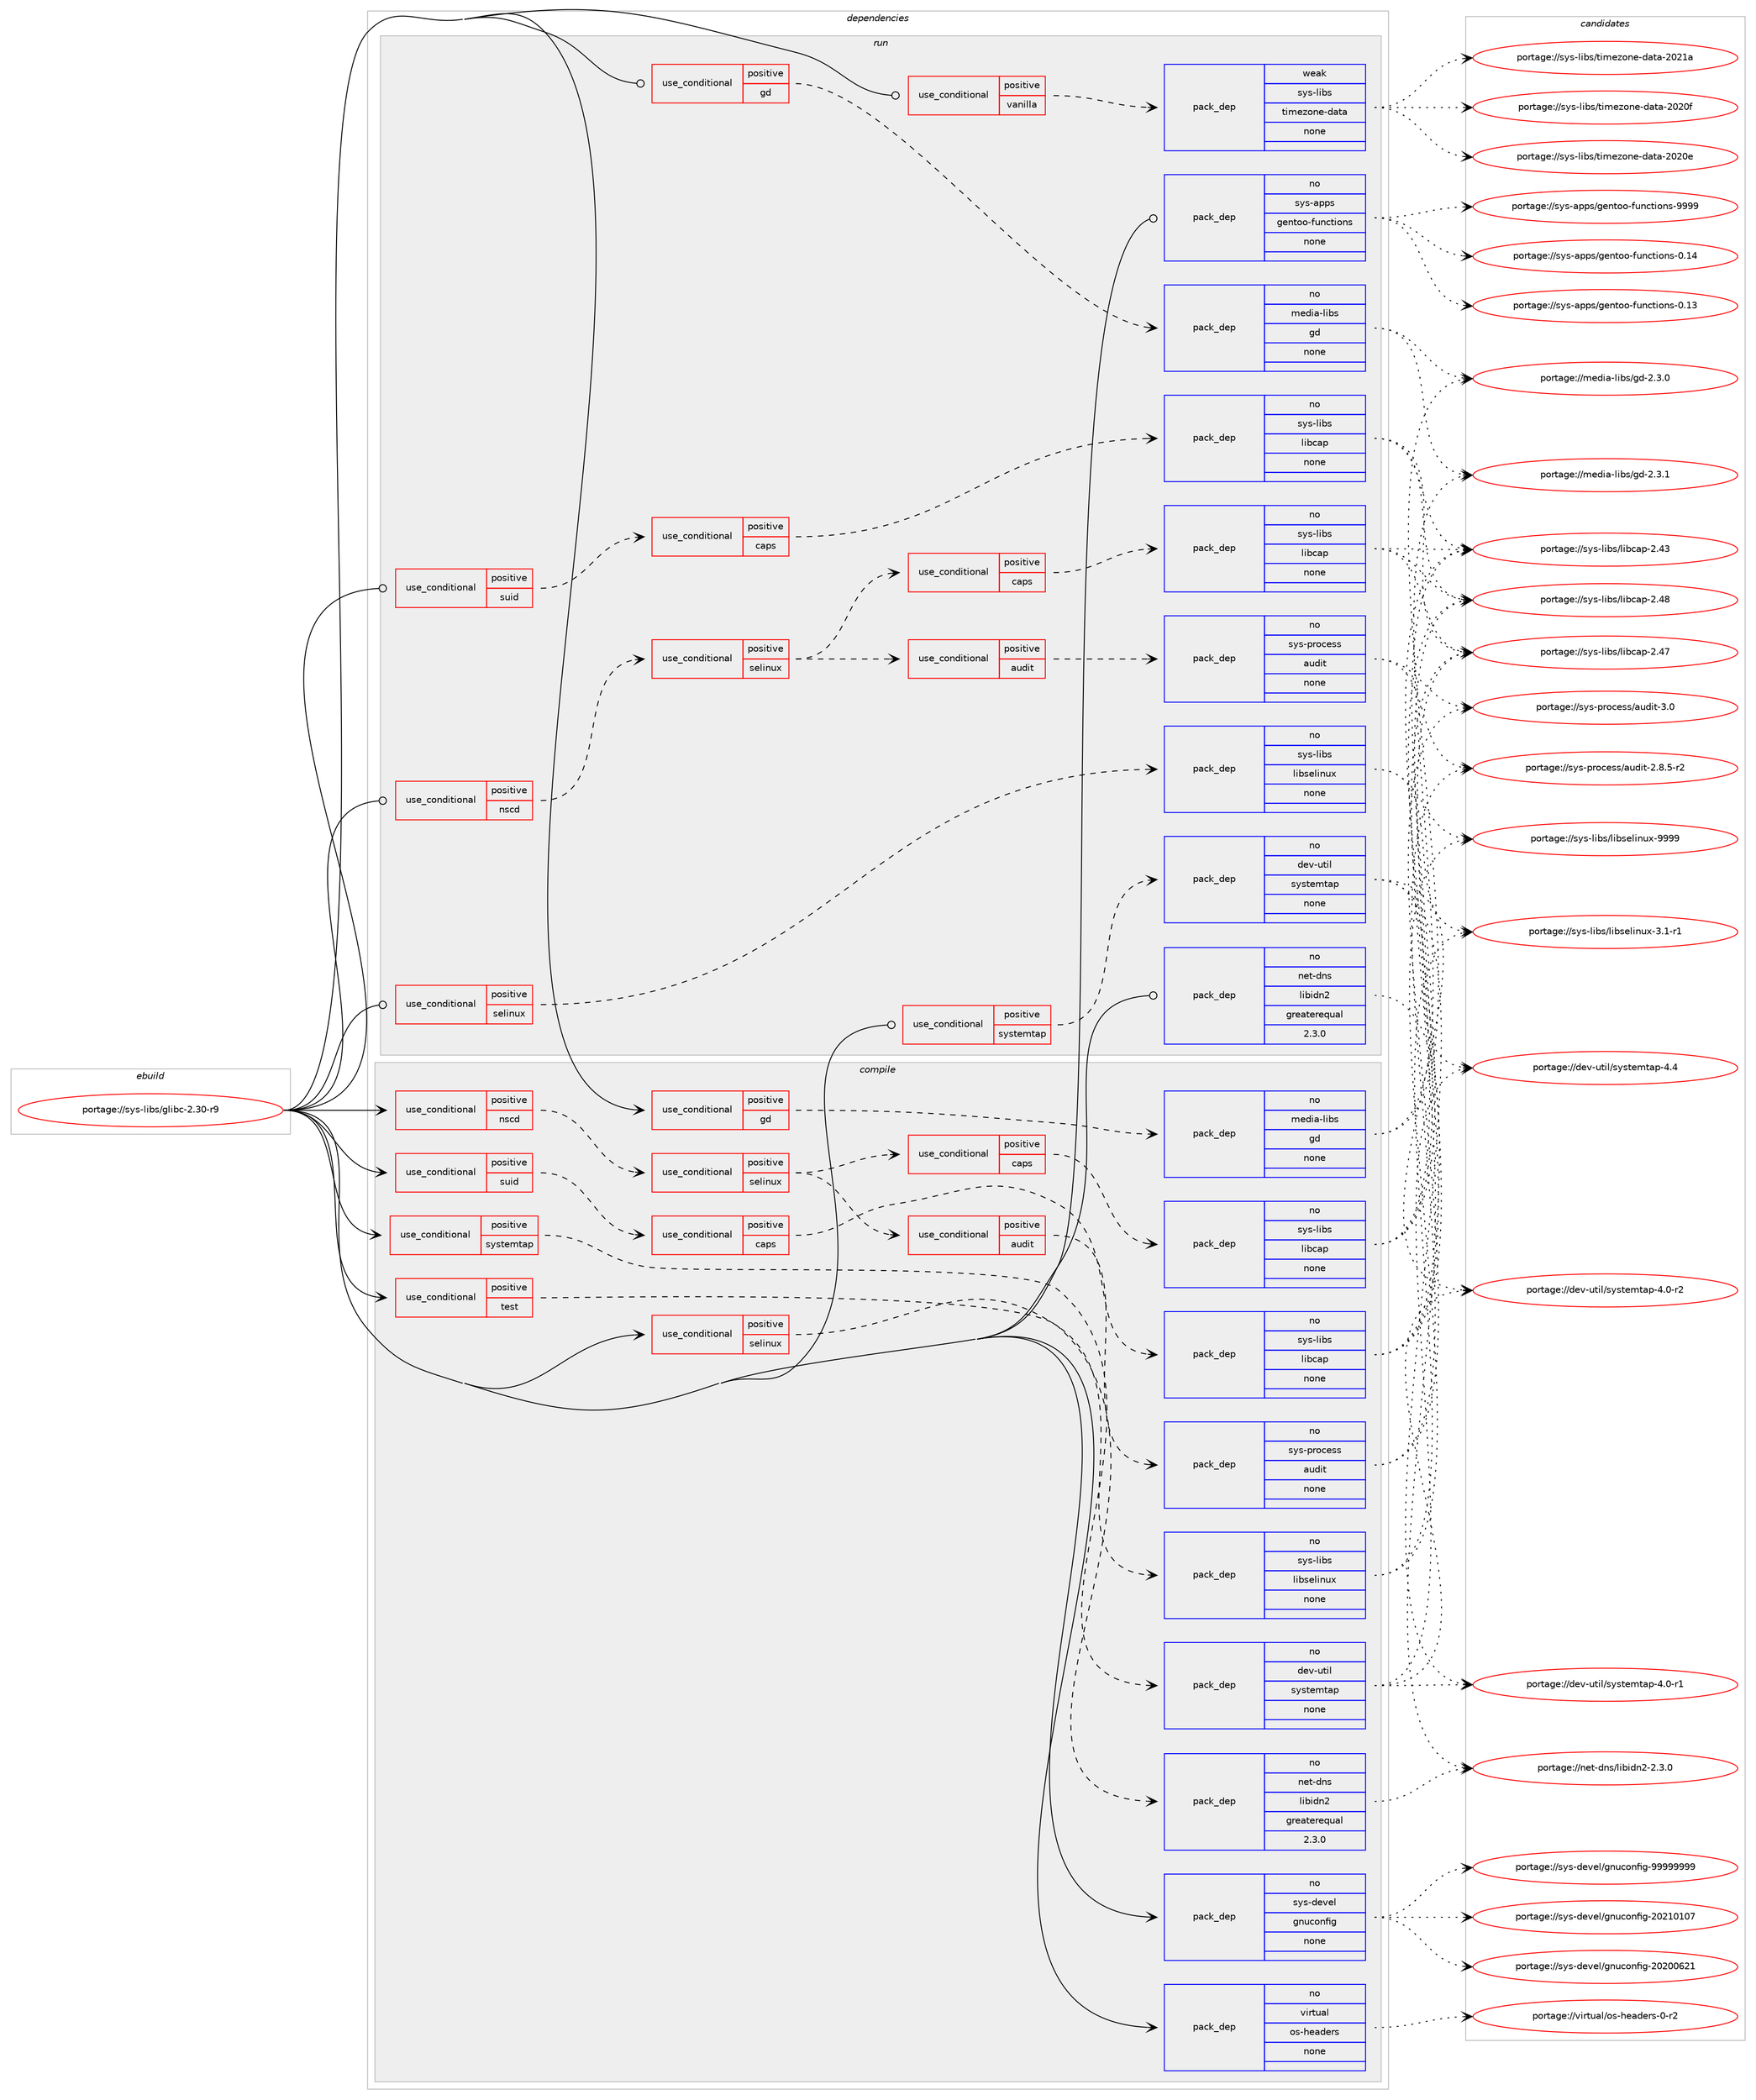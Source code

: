 digraph prolog {

# *************
# Graph options
# *************

newrank=true;
concentrate=true;
compound=true;
graph [rankdir=LR,fontname=Helvetica,fontsize=10,ranksep=1.5];#, ranksep=2.5, nodesep=0.2];
edge  [arrowhead=vee];
node  [fontname=Helvetica,fontsize=10];

# **********
# The ebuild
# **********

subgraph cluster_leftcol {
color=gray;
rank=same;
label=<<i>ebuild</i>>;
id [label="portage://sys-libs/glibc-2.30-r9", color=red, width=4, href="../sys-libs/glibc-2.30-r9.svg"];
}

# ****************
# The dependencies
# ****************

subgraph cluster_midcol {
color=gray;
label=<<i>dependencies</i>>;
subgraph cluster_compile {
fillcolor="#eeeeee";
style=filled;
label=<<i>compile</i>>;
subgraph cond1221 {
dependency4871 [label=<<TABLE BORDER="0" CELLBORDER="1" CELLSPACING="0" CELLPADDING="4"><TR><TD ROWSPAN="3" CELLPADDING="10">use_conditional</TD></TR><TR><TD>positive</TD></TR><TR><TD>gd</TD></TR></TABLE>>, shape=none, color=red];
subgraph pack3583 {
dependency4872 [label=<<TABLE BORDER="0" CELLBORDER="1" CELLSPACING="0" CELLPADDING="4" WIDTH="220"><TR><TD ROWSPAN="6" CELLPADDING="30">pack_dep</TD></TR><TR><TD WIDTH="110">no</TD></TR><TR><TD>media-libs</TD></TR><TR><TD>gd</TD></TR><TR><TD>none</TD></TR><TR><TD></TD></TR></TABLE>>, shape=none, color=blue];
}
dependency4871:e -> dependency4872:w [weight=20,style="dashed",arrowhead="vee"];
}
id:e -> dependency4871:w [weight=20,style="solid",arrowhead="vee"];
subgraph cond1222 {
dependency4873 [label=<<TABLE BORDER="0" CELLBORDER="1" CELLSPACING="0" CELLPADDING="4"><TR><TD ROWSPAN="3" CELLPADDING="10">use_conditional</TD></TR><TR><TD>positive</TD></TR><TR><TD>nscd</TD></TR></TABLE>>, shape=none, color=red];
subgraph cond1223 {
dependency4874 [label=<<TABLE BORDER="0" CELLBORDER="1" CELLSPACING="0" CELLPADDING="4"><TR><TD ROWSPAN="3" CELLPADDING="10">use_conditional</TD></TR><TR><TD>positive</TD></TR><TR><TD>selinux</TD></TR></TABLE>>, shape=none, color=red];
subgraph cond1224 {
dependency4875 [label=<<TABLE BORDER="0" CELLBORDER="1" CELLSPACING="0" CELLPADDING="4"><TR><TD ROWSPAN="3" CELLPADDING="10">use_conditional</TD></TR><TR><TD>positive</TD></TR><TR><TD>audit</TD></TR></TABLE>>, shape=none, color=red];
subgraph pack3584 {
dependency4876 [label=<<TABLE BORDER="0" CELLBORDER="1" CELLSPACING="0" CELLPADDING="4" WIDTH="220"><TR><TD ROWSPAN="6" CELLPADDING="30">pack_dep</TD></TR><TR><TD WIDTH="110">no</TD></TR><TR><TD>sys-process</TD></TR><TR><TD>audit</TD></TR><TR><TD>none</TD></TR><TR><TD></TD></TR></TABLE>>, shape=none, color=blue];
}
dependency4875:e -> dependency4876:w [weight=20,style="dashed",arrowhead="vee"];
}
dependency4874:e -> dependency4875:w [weight=20,style="dashed",arrowhead="vee"];
subgraph cond1225 {
dependency4877 [label=<<TABLE BORDER="0" CELLBORDER="1" CELLSPACING="0" CELLPADDING="4"><TR><TD ROWSPAN="3" CELLPADDING="10">use_conditional</TD></TR><TR><TD>positive</TD></TR><TR><TD>caps</TD></TR></TABLE>>, shape=none, color=red];
subgraph pack3585 {
dependency4878 [label=<<TABLE BORDER="0" CELLBORDER="1" CELLSPACING="0" CELLPADDING="4" WIDTH="220"><TR><TD ROWSPAN="6" CELLPADDING="30">pack_dep</TD></TR><TR><TD WIDTH="110">no</TD></TR><TR><TD>sys-libs</TD></TR><TR><TD>libcap</TD></TR><TR><TD>none</TD></TR><TR><TD></TD></TR></TABLE>>, shape=none, color=blue];
}
dependency4877:e -> dependency4878:w [weight=20,style="dashed",arrowhead="vee"];
}
dependency4874:e -> dependency4877:w [weight=20,style="dashed",arrowhead="vee"];
}
dependency4873:e -> dependency4874:w [weight=20,style="dashed",arrowhead="vee"];
}
id:e -> dependency4873:w [weight=20,style="solid",arrowhead="vee"];
subgraph cond1226 {
dependency4879 [label=<<TABLE BORDER="0" CELLBORDER="1" CELLSPACING="0" CELLPADDING="4"><TR><TD ROWSPAN="3" CELLPADDING="10">use_conditional</TD></TR><TR><TD>positive</TD></TR><TR><TD>selinux</TD></TR></TABLE>>, shape=none, color=red];
subgraph pack3586 {
dependency4880 [label=<<TABLE BORDER="0" CELLBORDER="1" CELLSPACING="0" CELLPADDING="4" WIDTH="220"><TR><TD ROWSPAN="6" CELLPADDING="30">pack_dep</TD></TR><TR><TD WIDTH="110">no</TD></TR><TR><TD>sys-libs</TD></TR><TR><TD>libselinux</TD></TR><TR><TD>none</TD></TR><TR><TD></TD></TR></TABLE>>, shape=none, color=blue];
}
dependency4879:e -> dependency4880:w [weight=20,style="dashed",arrowhead="vee"];
}
id:e -> dependency4879:w [weight=20,style="solid",arrowhead="vee"];
subgraph cond1227 {
dependency4881 [label=<<TABLE BORDER="0" CELLBORDER="1" CELLSPACING="0" CELLPADDING="4"><TR><TD ROWSPAN="3" CELLPADDING="10">use_conditional</TD></TR><TR><TD>positive</TD></TR><TR><TD>suid</TD></TR></TABLE>>, shape=none, color=red];
subgraph cond1228 {
dependency4882 [label=<<TABLE BORDER="0" CELLBORDER="1" CELLSPACING="0" CELLPADDING="4"><TR><TD ROWSPAN="3" CELLPADDING="10">use_conditional</TD></TR><TR><TD>positive</TD></TR><TR><TD>caps</TD></TR></TABLE>>, shape=none, color=red];
subgraph pack3587 {
dependency4883 [label=<<TABLE BORDER="0" CELLBORDER="1" CELLSPACING="0" CELLPADDING="4" WIDTH="220"><TR><TD ROWSPAN="6" CELLPADDING="30">pack_dep</TD></TR><TR><TD WIDTH="110">no</TD></TR><TR><TD>sys-libs</TD></TR><TR><TD>libcap</TD></TR><TR><TD>none</TD></TR><TR><TD></TD></TR></TABLE>>, shape=none, color=blue];
}
dependency4882:e -> dependency4883:w [weight=20,style="dashed",arrowhead="vee"];
}
dependency4881:e -> dependency4882:w [weight=20,style="dashed",arrowhead="vee"];
}
id:e -> dependency4881:w [weight=20,style="solid",arrowhead="vee"];
subgraph cond1229 {
dependency4884 [label=<<TABLE BORDER="0" CELLBORDER="1" CELLSPACING="0" CELLPADDING="4"><TR><TD ROWSPAN="3" CELLPADDING="10">use_conditional</TD></TR><TR><TD>positive</TD></TR><TR><TD>systemtap</TD></TR></TABLE>>, shape=none, color=red];
subgraph pack3588 {
dependency4885 [label=<<TABLE BORDER="0" CELLBORDER="1" CELLSPACING="0" CELLPADDING="4" WIDTH="220"><TR><TD ROWSPAN="6" CELLPADDING="30">pack_dep</TD></TR><TR><TD WIDTH="110">no</TD></TR><TR><TD>dev-util</TD></TR><TR><TD>systemtap</TD></TR><TR><TD>none</TD></TR><TR><TD></TD></TR></TABLE>>, shape=none, color=blue];
}
dependency4884:e -> dependency4885:w [weight=20,style="dashed",arrowhead="vee"];
}
id:e -> dependency4884:w [weight=20,style="solid",arrowhead="vee"];
subgraph cond1230 {
dependency4886 [label=<<TABLE BORDER="0" CELLBORDER="1" CELLSPACING="0" CELLPADDING="4"><TR><TD ROWSPAN="3" CELLPADDING="10">use_conditional</TD></TR><TR><TD>positive</TD></TR><TR><TD>test</TD></TR></TABLE>>, shape=none, color=red];
subgraph pack3589 {
dependency4887 [label=<<TABLE BORDER="0" CELLBORDER="1" CELLSPACING="0" CELLPADDING="4" WIDTH="220"><TR><TD ROWSPAN="6" CELLPADDING="30">pack_dep</TD></TR><TR><TD WIDTH="110">no</TD></TR><TR><TD>net-dns</TD></TR><TR><TD>libidn2</TD></TR><TR><TD>greaterequal</TD></TR><TR><TD>2.3.0</TD></TR></TABLE>>, shape=none, color=blue];
}
dependency4886:e -> dependency4887:w [weight=20,style="dashed",arrowhead="vee"];
}
id:e -> dependency4886:w [weight=20,style="solid",arrowhead="vee"];
subgraph pack3590 {
dependency4888 [label=<<TABLE BORDER="0" CELLBORDER="1" CELLSPACING="0" CELLPADDING="4" WIDTH="220"><TR><TD ROWSPAN="6" CELLPADDING="30">pack_dep</TD></TR><TR><TD WIDTH="110">no</TD></TR><TR><TD>sys-devel</TD></TR><TR><TD>gnuconfig</TD></TR><TR><TD>none</TD></TR><TR><TD></TD></TR></TABLE>>, shape=none, color=blue];
}
id:e -> dependency4888:w [weight=20,style="solid",arrowhead="vee"];
subgraph pack3591 {
dependency4889 [label=<<TABLE BORDER="0" CELLBORDER="1" CELLSPACING="0" CELLPADDING="4" WIDTH="220"><TR><TD ROWSPAN="6" CELLPADDING="30">pack_dep</TD></TR><TR><TD WIDTH="110">no</TD></TR><TR><TD>virtual</TD></TR><TR><TD>os-headers</TD></TR><TR><TD>none</TD></TR><TR><TD></TD></TR></TABLE>>, shape=none, color=blue];
}
id:e -> dependency4889:w [weight=20,style="solid",arrowhead="vee"];
}
subgraph cluster_compileandrun {
fillcolor="#eeeeee";
style=filled;
label=<<i>compile and run</i>>;
}
subgraph cluster_run {
fillcolor="#eeeeee";
style=filled;
label=<<i>run</i>>;
subgraph cond1231 {
dependency4890 [label=<<TABLE BORDER="0" CELLBORDER="1" CELLSPACING="0" CELLPADDING="4"><TR><TD ROWSPAN="3" CELLPADDING="10">use_conditional</TD></TR><TR><TD>positive</TD></TR><TR><TD>gd</TD></TR></TABLE>>, shape=none, color=red];
subgraph pack3592 {
dependency4891 [label=<<TABLE BORDER="0" CELLBORDER="1" CELLSPACING="0" CELLPADDING="4" WIDTH="220"><TR><TD ROWSPAN="6" CELLPADDING="30">pack_dep</TD></TR><TR><TD WIDTH="110">no</TD></TR><TR><TD>media-libs</TD></TR><TR><TD>gd</TD></TR><TR><TD>none</TD></TR><TR><TD></TD></TR></TABLE>>, shape=none, color=blue];
}
dependency4890:e -> dependency4891:w [weight=20,style="dashed",arrowhead="vee"];
}
id:e -> dependency4890:w [weight=20,style="solid",arrowhead="odot"];
subgraph cond1232 {
dependency4892 [label=<<TABLE BORDER="0" CELLBORDER="1" CELLSPACING="0" CELLPADDING="4"><TR><TD ROWSPAN="3" CELLPADDING="10">use_conditional</TD></TR><TR><TD>positive</TD></TR><TR><TD>nscd</TD></TR></TABLE>>, shape=none, color=red];
subgraph cond1233 {
dependency4893 [label=<<TABLE BORDER="0" CELLBORDER="1" CELLSPACING="0" CELLPADDING="4"><TR><TD ROWSPAN="3" CELLPADDING="10">use_conditional</TD></TR><TR><TD>positive</TD></TR><TR><TD>selinux</TD></TR></TABLE>>, shape=none, color=red];
subgraph cond1234 {
dependency4894 [label=<<TABLE BORDER="0" CELLBORDER="1" CELLSPACING="0" CELLPADDING="4"><TR><TD ROWSPAN="3" CELLPADDING="10">use_conditional</TD></TR><TR><TD>positive</TD></TR><TR><TD>audit</TD></TR></TABLE>>, shape=none, color=red];
subgraph pack3593 {
dependency4895 [label=<<TABLE BORDER="0" CELLBORDER="1" CELLSPACING="0" CELLPADDING="4" WIDTH="220"><TR><TD ROWSPAN="6" CELLPADDING="30">pack_dep</TD></TR><TR><TD WIDTH="110">no</TD></TR><TR><TD>sys-process</TD></TR><TR><TD>audit</TD></TR><TR><TD>none</TD></TR><TR><TD></TD></TR></TABLE>>, shape=none, color=blue];
}
dependency4894:e -> dependency4895:w [weight=20,style="dashed",arrowhead="vee"];
}
dependency4893:e -> dependency4894:w [weight=20,style="dashed",arrowhead="vee"];
subgraph cond1235 {
dependency4896 [label=<<TABLE BORDER="0" CELLBORDER="1" CELLSPACING="0" CELLPADDING="4"><TR><TD ROWSPAN="3" CELLPADDING="10">use_conditional</TD></TR><TR><TD>positive</TD></TR><TR><TD>caps</TD></TR></TABLE>>, shape=none, color=red];
subgraph pack3594 {
dependency4897 [label=<<TABLE BORDER="0" CELLBORDER="1" CELLSPACING="0" CELLPADDING="4" WIDTH="220"><TR><TD ROWSPAN="6" CELLPADDING="30">pack_dep</TD></TR><TR><TD WIDTH="110">no</TD></TR><TR><TD>sys-libs</TD></TR><TR><TD>libcap</TD></TR><TR><TD>none</TD></TR><TR><TD></TD></TR></TABLE>>, shape=none, color=blue];
}
dependency4896:e -> dependency4897:w [weight=20,style="dashed",arrowhead="vee"];
}
dependency4893:e -> dependency4896:w [weight=20,style="dashed",arrowhead="vee"];
}
dependency4892:e -> dependency4893:w [weight=20,style="dashed",arrowhead="vee"];
}
id:e -> dependency4892:w [weight=20,style="solid",arrowhead="odot"];
subgraph cond1236 {
dependency4898 [label=<<TABLE BORDER="0" CELLBORDER="1" CELLSPACING="0" CELLPADDING="4"><TR><TD ROWSPAN="3" CELLPADDING="10">use_conditional</TD></TR><TR><TD>positive</TD></TR><TR><TD>selinux</TD></TR></TABLE>>, shape=none, color=red];
subgraph pack3595 {
dependency4899 [label=<<TABLE BORDER="0" CELLBORDER="1" CELLSPACING="0" CELLPADDING="4" WIDTH="220"><TR><TD ROWSPAN="6" CELLPADDING="30">pack_dep</TD></TR><TR><TD WIDTH="110">no</TD></TR><TR><TD>sys-libs</TD></TR><TR><TD>libselinux</TD></TR><TR><TD>none</TD></TR><TR><TD></TD></TR></TABLE>>, shape=none, color=blue];
}
dependency4898:e -> dependency4899:w [weight=20,style="dashed",arrowhead="vee"];
}
id:e -> dependency4898:w [weight=20,style="solid",arrowhead="odot"];
subgraph cond1237 {
dependency4900 [label=<<TABLE BORDER="0" CELLBORDER="1" CELLSPACING="0" CELLPADDING="4"><TR><TD ROWSPAN="3" CELLPADDING="10">use_conditional</TD></TR><TR><TD>positive</TD></TR><TR><TD>suid</TD></TR></TABLE>>, shape=none, color=red];
subgraph cond1238 {
dependency4901 [label=<<TABLE BORDER="0" CELLBORDER="1" CELLSPACING="0" CELLPADDING="4"><TR><TD ROWSPAN="3" CELLPADDING="10">use_conditional</TD></TR><TR><TD>positive</TD></TR><TR><TD>caps</TD></TR></TABLE>>, shape=none, color=red];
subgraph pack3596 {
dependency4902 [label=<<TABLE BORDER="0" CELLBORDER="1" CELLSPACING="0" CELLPADDING="4" WIDTH="220"><TR><TD ROWSPAN="6" CELLPADDING="30">pack_dep</TD></TR><TR><TD WIDTH="110">no</TD></TR><TR><TD>sys-libs</TD></TR><TR><TD>libcap</TD></TR><TR><TD>none</TD></TR><TR><TD></TD></TR></TABLE>>, shape=none, color=blue];
}
dependency4901:e -> dependency4902:w [weight=20,style="dashed",arrowhead="vee"];
}
dependency4900:e -> dependency4901:w [weight=20,style="dashed",arrowhead="vee"];
}
id:e -> dependency4900:w [weight=20,style="solid",arrowhead="odot"];
subgraph cond1239 {
dependency4903 [label=<<TABLE BORDER="0" CELLBORDER="1" CELLSPACING="0" CELLPADDING="4"><TR><TD ROWSPAN="3" CELLPADDING="10">use_conditional</TD></TR><TR><TD>positive</TD></TR><TR><TD>systemtap</TD></TR></TABLE>>, shape=none, color=red];
subgraph pack3597 {
dependency4904 [label=<<TABLE BORDER="0" CELLBORDER="1" CELLSPACING="0" CELLPADDING="4" WIDTH="220"><TR><TD ROWSPAN="6" CELLPADDING="30">pack_dep</TD></TR><TR><TD WIDTH="110">no</TD></TR><TR><TD>dev-util</TD></TR><TR><TD>systemtap</TD></TR><TR><TD>none</TD></TR><TR><TD></TD></TR></TABLE>>, shape=none, color=blue];
}
dependency4903:e -> dependency4904:w [weight=20,style="dashed",arrowhead="vee"];
}
id:e -> dependency4903:w [weight=20,style="solid",arrowhead="odot"];
subgraph cond1240 {
dependency4905 [label=<<TABLE BORDER="0" CELLBORDER="1" CELLSPACING="0" CELLPADDING="4"><TR><TD ROWSPAN="3" CELLPADDING="10">use_conditional</TD></TR><TR><TD>positive</TD></TR><TR><TD>vanilla</TD></TR></TABLE>>, shape=none, color=red];
subgraph pack3598 {
dependency4906 [label=<<TABLE BORDER="0" CELLBORDER="1" CELLSPACING="0" CELLPADDING="4" WIDTH="220"><TR><TD ROWSPAN="6" CELLPADDING="30">pack_dep</TD></TR><TR><TD WIDTH="110">weak</TD></TR><TR><TD>sys-libs</TD></TR><TR><TD>timezone-data</TD></TR><TR><TD>none</TD></TR><TR><TD></TD></TR></TABLE>>, shape=none, color=blue];
}
dependency4905:e -> dependency4906:w [weight=20,style="dashed",arrowhead="vee"];
}
id:e -> dependency4905:w [weight=20,style="solid",arrowhead="odot"];
subgraph pack3599 {
dependency4907 [label=<<TABLE BORDER="0" CELLBORDER="1" CELLSPACING="0" CELLPADDING="4" WIDTH="220"><TR><TD ROWSPAN="6" CELLPADDING="30">pack_dep</TD></TR><TR><TD WIDTH="110">no</TD></TR><TR><TD>net-dns</TD></TR><TR><TD>libidn2</TD></TR><TR><TD>greaterequal</TD></TR><TR><TD>2.3.0</TD></TR></TABLE>>, shape=none, color=blue];
}
id:e -> dependency4907:w [weight=20,style="solid",arrowhead="odot"];
subgraph pack3600 {
dependency4908 [label=<<TABLE BORDER="0" CELLBORDER="1" CELLSPACING="0" CELLPADDING="4" WIDTH="220"><TR><TD ROWSPAN="6" CELLPADDING="30">pack_dep</TD></TR><TR><TD WIDTH="110">no</TD></TR><TR><TD>sys-apps</TD></TR><TR><TD>gentoo-functions</TD></TR><TR><TD>none</TD></TR><TR><TD></TD></TR></TABLE>>, shape=none, color=blue];
}
id:e -> dependency4908:w [weight=20,style="solid",arrowhead="odot"];
}
}

# **************
# The candidates
# **************

subgraph cluster_choices {
rank=same;
color=gray;
label=<<i>candidates</i>>;

subgraph choice3583 {
color=black;
nodesep=1;
choice10910110010597451081059811547103100455046514649 [label="portage://media-libs/gd-2.3.1", color=red, width=4,href="../media-libs/gd-2.3.1.svg"];
choice10910110010597451081059811547103100455046514648 [label="portage://media-libs/gd-2.3.0", color=red, width=4,href="../media-libs/gd-2.3.0.svg"];
dependency4872:e -> choice10910110010597451081059811547103100455046514649:w [style=dotted,weight="100"];
dependency4872:e -> choice10910110010597451081059811547103100455046514648:w [style=dotted,weight="100"];
}
subgraph choice3584 {
color=black;
nodesep=1;
choice1151211154511211411199101115115479711710010511645514648 [label="portage://sys-process/audit-3.0", color=red, width=4,href="../sys-process/audit-3.0.svg"];
choice115121115451121141119910111511547971171001051164550465646534511450 [label="portage://sys-process/audit-2.8.5-r2", color=red, width=4,href="../sys-process/audit-2.8.5-r2.svg"];
dependency4876:e -> choice1151211154511211411199101115115479711710010511645514648:w [style=dotted,weight="100"];
dependency4876:e -> choice115121115451121141119910111511547971171001051164550465646534511450:w [style=dotted,weight="100"];
}
subgraph choice3585 {
color=black;
nodesep=1;
choice1151211154510810598115471081059899971124550465256 [label="portage://sys-libs/libcap-2.48", color=red, width=4,href="../sys-libs/libcap-2.48.svg"];
choice1151211154510810598115471081059899971124550465255 [label="portage://sys-libs/libcap-2.47", color=red, width=4,href="../sys-libs/libcap-2.47.svg"];
choice1151211154510810598115471081059899971124550465251 [label="portage://sys-libs/libcap-2.43", color=red, width=4,href="../sys-libs/libcap-2.43.svg"];
dependency4878:e -> choice1151211154510810598115471081059899971124550465256:w [style=dotted,weight="100"];
dependency4878:e -> choice1151211154510810598115471081059899971124550465255:w [style=dotted,weight="100"];
dependency4878:e -> choice1151211154510810598115471081059899971124550465251:w [style=dotted,weight="100"];
}
subgraph choice3586 {
color=black;
nodesep=1;
choice115121115451081059811547108105981151011081051101171204557575757 [label="portage://sys-libs/libselinux-9999", color=red, width=4,href="../sys-libs/libselinux-9999.svg"];
choice11512111545108105981154710810598115101108105110117120455146494511449 [label="portage://sys-libs/libselinux-3.1-r1", color=red, width=4,href="../sys-libs/libselinux-3.1-r1.svg"];
dependency4880:e -> choice115121115451081059811547108105981151011081051101171204557575757:w [style=dotted,weight="100"];
dependency4880:e -> choice11512111545108105981154710810598115101108105110117120455146494511449:w [style=dotted,weight="100"];
}
subgraph choice3587 {
color=black;
nodesep=1;
choice1151211154510810598115471081059899971124550465256 [label="portage://sys-libs/libcap-2.48", color=red, width=4,href="../sys-libs/libcap-2.48.svg"];
choice1151211154510810598115471081059899971124550465255 [label="portage://sys-libs/libcap-2.47", color=red, width=4,href="../sys-libs/libcap-2.47.svg"];
choice1151211154510810598115471081059899971124550465251 [label="portage://sys-libs/libcap-2.43", color=red, width=4,href="../sys-libs/libcap-2.43.svg"];
dependency4883:e -> choice1151211154510810598115471081059899971124550465256:w [style=dotted,weight="100"];
dependency4883:e -> choice1151211154510810598115471081059899971124550465255:w [style=dotted,weight="100"];
dependency4883:e -> choice1151211154510810598115471081059899971124550465251:w [style=dotted,weight="100"];
}
subgraph choice3588 {
color=black;
nodesep=1;
choice10010111845117116105108471151211151161011091169711245524652 [label="portage://dev-util/systemtap-4.4", color=red, width=4,href="../dev-util/systemtap-4.4.svg"];
choice100101118451171161051084711512111511610110911697112455246484511450 [label="portage://dev-util/systemtap-4.0-r2", color=red, width=4,href="../dev-util/systemtap-4.0-r2.svg"];
choice100101118451171161051084711512111511610110911697112455246484511449 [label="portage://dev-util/systemtap-4.0-r1", color=red, width=4,href="../dev-util/systemtap-4.0-r1.svg"];
dependency4885:e -> choice10010111845117116105108471151211151161011091169711245524652:w [style=dotted,weight="100"];
dependency4885:e -> choice100101118451171161051084711512111511610110911697112455246484511450:w [style=dotted,weight="100"];
dependency4885:e -> choice100101118451171161051084711512111511610110911697112455246484511449:w [style=dotted,weight="100"];
}
subgraph choice3589 {
color=black;
nodesep=1;
choice11010111645100110115471081059810510011050455046514648 [label="portage://net-dns/libidn2-2.3.0", color=red, width=4,href="../net-dns/libidn2-2.3.0.svg"];
dependency4887:e -> choice11010111645100110115471081059810510011050455046514648:w [style=dotted,weight="100"];
}
subgraph choice3590 {
color=black;
nodesep=1;
choice115121115451001011181011084710311011799111110102105103455757575757575757 [label="portage://sys-devel/gnuconfig-99999999", color=red, width=4,href="../sys-devel/gnuconfig-99999999.svg"];
choice115121115451001011181011084710311011799111110102105103455048504948494855 [label="portage://sys-devel/gnuconfig-20210107", color=red, width=4,href="../sys-devel/gnuconfig-20210107.svg"];
choice115121115451001011181011084710311011799111110102105103455048504848545049 [label="portage://sys-devel/gnuconfig-20200621", color=red, width=4,href="../sys-devel/gnuconfig-20200621.svg"];
dependency4888:e -> choice115121115451001011181011084710311011799111110102105103455757575757575757:w [style=dotted,weight="100"];
dependency4888:e -> choice115121115451001011181011084710311011799111110102105103455048504948494855:w [style=dotted,weight="100"];
dependency4888:e -> choice115121115451001011181011084710311011799111110102105103455048504848545049:w [style=dotted,weight="100"];
}
subgraph choice3591 {
color=black;
nodesep=1;
choice1181051141161179710847111115451041019710010111411545484511450 [label="portage://virtual/os-headers-0-r2", color=red, width=4,href="../virtual/os-headers-0-r2.svg"];
dependency4889:e -> choice1181051141161179710847111115451041019710010111411545484511450:w [style=dotted,weight="100"];
}
subgraph choice3592 {
color=black;
nodesep=1;
choice10910110010597451081059811547103100455046514649 [label="portage://media-libs/gd-2.3.1", color=red, width=4,href="../media-libs/gd-2.3.1.svg"];
choice10910110010597451081059811547103100455046514648 [label="portage://media-libs/gd-2.3.0", color=red, width=4,href="../media-libs/gd-2.3.0.svg"];
dependency4891:e -> choice10910110010597451081059811547103100455046514649:w [style=dotted,weight="100"];
dependency4891:e -> choice10910110010597451081059811547103100455046514648:w [style=dotted,weight="100"];
}
subgraph choice3593 {
color=black;
nodesep=1;
choice1151211154511211411199101115115479711710010511645514648 [label="portage://sys-process/audit-3.0", color=red, width=4,href="../sys-process/audit-3.0.svg"];
choice115121115451121141119910111511547971171001051164550465646534511450 [label="portage://sys-process/audit-2.8.5-r2", color=red, width=4,href="../sys-process/audit-2.8.5-r2.svg"];
dependency4895:e -> choice1151211154511211411199101115115479711710010511645514648:w [style=dotted,weight="100"];
dependency4895:e -> choice115121115451121141119910111511547971171001051164550465646534511450:w [style=dotted,weight="100"];
}
subgraph choice3594 {
color=black;
nodesep=1;
choice1151211154510810598115471081059899971124550465256 [label="portage://sys-libs/libcap-2.48", color=red, width=4,href="../sys-libs/libcap-2.48.svg"];
choice1151211154510810598115471081059899971124550465255 [label="portage://sys-libs/libcap-2.47", color=red, width=4,href="../sys-libs/libcap-2.47.svg"];
choice1151211154510810598115471081059899971124550465251 [label="portage://sys-libs/libcap-2.43", color=red, width=4,href="../sys-libs/libcap-2.43.svg"];
dependency4897:e -> choice1151211154510810598115471081059899971124550465256:w [style=dotted,weight="100"];
dependency4897:e -> choice1151211154510810598115471081059899971124550465255:w [style=dotted,weight="100"];
dependency4897:e -> choice1151211154510810598115471081059899971124550465251:w [style=dotted,weight="100"];
}
subgraph choice3595 {
color=black;
nodesep=1;
choice115121115451081059811547108105981151011081051101171204557575757 [label="portage://sys-libs/libselinux-9999", color=red, width=4,href="../sys-libs/libselinux-9999.svg"];
choice11512111545108105981154710810598115101108105110117120455146494511449 [label="portage://sys-libs/libselinux-3.1-r1", color=red, width=4,href="../sys-libs/libselinux-3.1-r1.svg"];
dependency4899:e -> choice115121115451081059811547108105981151011081051101171204557575757:w [style=dotted,weight="100"];
dependency4899:e -> choice11512111545108105981154710810598115101108105110117120455146494511449:w [style=dotted,weight="100"];
}
subgraph choice3596 {
color=black;
nodesep=1;
choice1151211154510810598115471081059899971124550465256 [label="portage://sys-libs/libcap-2.48", color=red, width=4,href="../sys-libs/libcap-2.48.svg"];
choice1151211154510810598115471081059899971124550465255 [label="portage://sys-libs/libcap-2.47", color=red, width=4,href="../sys-libs/libcap-2.47.svg"];
choice1151211154510810598115471081059899971124550465251 [label="portage://sys-libs/libcap-2.43", color=red, width=4,href="../sys-libs/libcap-2.43.svg"];
dependency4902:e -> choice1151211154510810598115471081059899971124550465256:w [style=dotted,weight="100"];
dependency4902:e -> choice1151211154510810598115471081059899971124550465255:w [style=dotted,weight="100"];
dependency4902:e -> choice1151211154510810598115471081059899971124550465251:w [style=dotted,weight="100"];
}
subgraph choice3597 {
color=black;
nodesep=1;
choice10010111845117116105108471151211151161011091169711245524652 [label="portage://dev-util/systemtap-4.4", color=red, width=4,href="../dev-util/systemtap-4.4.svg"];
choice100101118451171161051084711512111511610110911697112455246484511450 [label="portage://dev-util/systemtap-4.0-r2", color=red, width=4,href="../dev-util/systemtap-4.0-r2.svg"];
choice100101118451171161051084711512111511610110911697112455246484511449 [label="portage://dev-util/systemtap-4.0-r1", color=red, width=4,href="../dev-util/systemtap-4.0-r1.svg"];
dependency4904:e -> choice10010111845117116105108471151211151161011091169711245524652:w [style=dotted,weight="100"];
dependency4904:e -> choice100101118451171161051084711512111511610110911697112455246484511450:w [style=dotted,weight="100"];
dependency4904:e -> choice100101118451171161051084711512111511610110911697112455246484511449:w [style=dotted,weight="100"];
}
subgraph choice3598 {
color=black;
nodesep=1;
choice115121115451081059811547116105109101122111110101451009711697455048504997 [label="portage://sys-libs/timezone-data-2021a", color=red, width=4,href="../sys-libs/timezone-data-2021a.svg"];
choice1151211154510810598115471161051091011221111101014510097116974550485048102 [label="portage://sys-libs/timezone-data-2020f", color=red, width=4,href="../sys-libs/timezone-data-2020f.svg"];
choice1151211154510810598115471161051091011221111101014510097116974550485048101 [label="portage://sys-libs/timezone-data-2020e", color=red, width=4,href="../sys-libs/timezone-data-2020e.svg"];
dependency4906:e -> choice115121115451081059811547116105109101122111110101451009711697455048504997:w [style=dotted,weight="100"];
dependency4906:e -> choice1151211154510810598115471161051091011221111101014510097116974550485048102:w [style=dotted,weight="100"];
dependency4906:e -> choice1151211154510810598115471161051091011221111101014510097116974550485048101:w [style=dotted,weight="100"];
}
subgraph choice3599 {
color=black;
nodesep=1;
choice11010111645100110115471081059810510011050455046514648 [label="portage://net-dns/libidn2-2.3.0", color=red, width=4,href="../net-dns/libidn2-2.3.0.svg"];
dependency4907:e -> choice11010111645100110115471081059810510011050455046514648:w [style=dotted,weight="100"];
}
subgraph choice3600 {
color=black;
nodesep=1;
choice11512111545971121121154710310111011611111145102117110991161051111101154557575757 [label="portage://sys-apps/gentoo-functions-9999", color=red, width=4,href="../sys-apps/gentoo-functions-9999.svg"];
choice11512111545971121121154710310111011611111145102117110991161051111101154548464952 [label="portage://sys-apps/gentoo-functions-0.14", color=red, width=4,href="../sys-apps/gentoo-functions-0.14.svg"];
choice11512111545971121121154710310111011611111145102117110991161051111101154548464951 [label="portage://sys-apps/gentoo-functions-0.13", color=red, width=4,href="../sys-apps/gentoo-functions-0.13.svg"];
dependency4908:e -> choice11512111545971121121154710310111011611111145102117110991161051111101154557575757:w [style=dotted,weight="100"];
dependency4908:e -> choice11512111545971121121154710310111011611111145102117110991161051111101154548464952:w [style=dotted,weight="100"];
dependency4908:e -> choice11512111545971121121154710310111011611111145102117110991161051111101154548464951:w [style=dotted,weight="100"];
}
}

}
